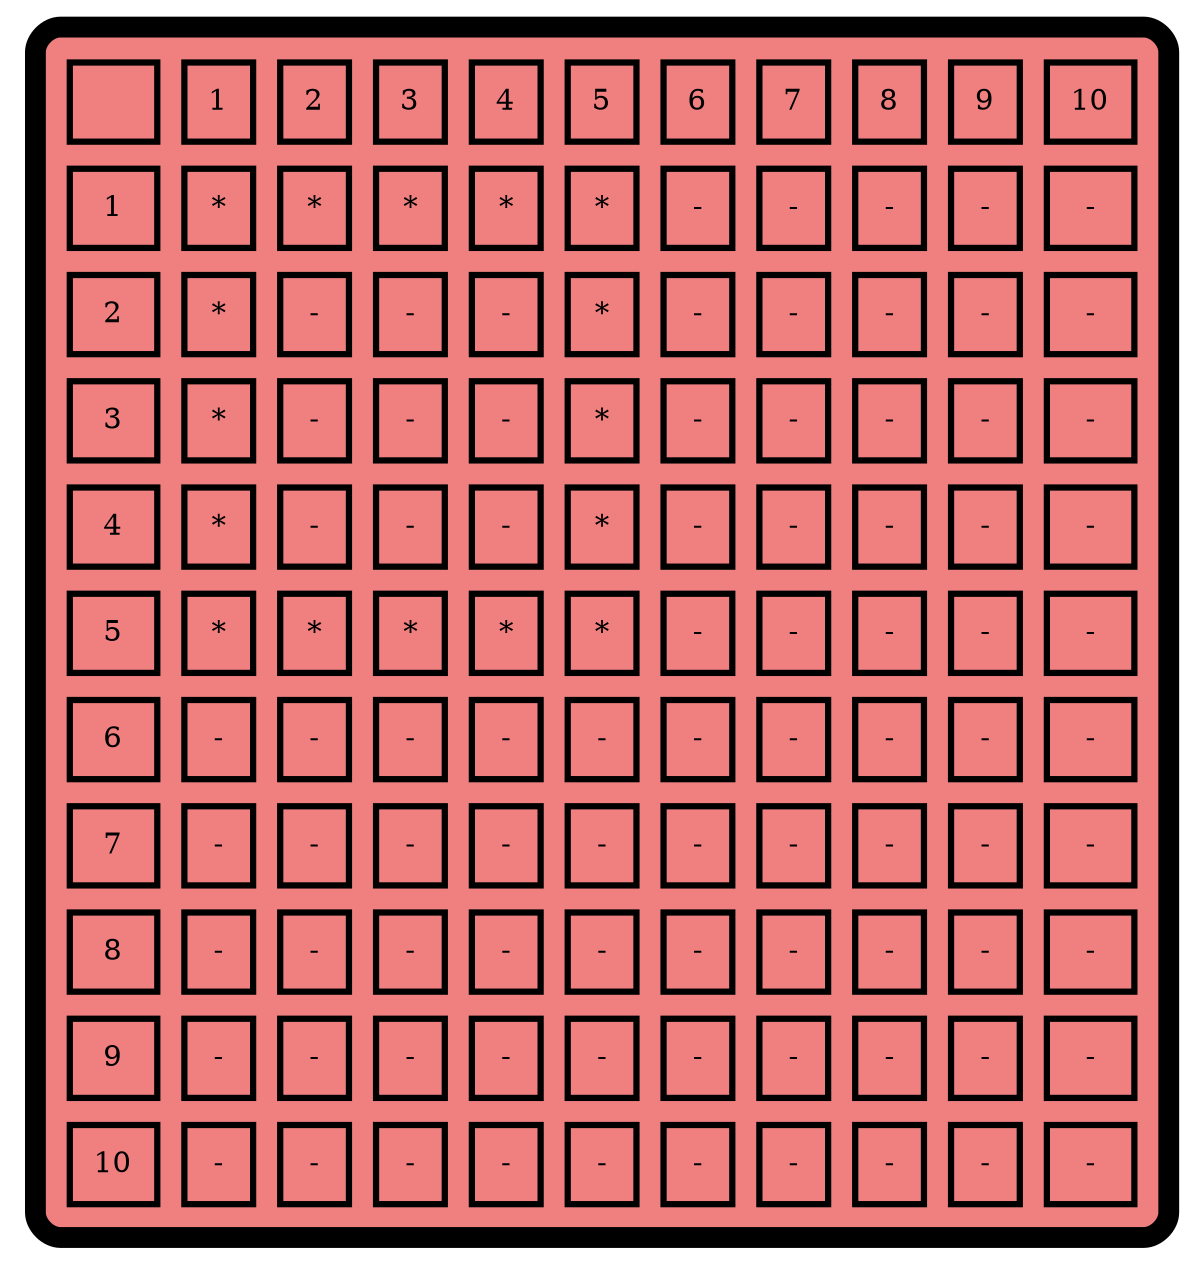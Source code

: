 digraph G {
	a0 [shape=plaintext,label=<
 <TABLE border="10" cellspacing="10" cellpadding="10" style="rounded" bgcolor="#F08080">
<TR>
<TD border="3"></TD>
<TD border="3" >1</TD>
<TD border="3" >2</TD>
<TD border="3" >3</TD>
<TD border="3" >4</TD>
<TD border="3" >5</TD>
<TD border="3" >6</TD>
<TD border="3" >7</TD>
<TD border="3" >8</TD>
<TD border="3" >9</TD>
<TD border="3" >10</TD>
</TR><TR><TD border="3" >1</TD>
<TD border="3" >*</TD>
<TD border="3" >*</TD>
<TD border="3" >*</TD>
<TD border="3" >*</TD>
<TD border="3" >*</TD>
<TD border="3" >-</TD>
<TD border="3" >-</TD>
<TD border="3" >-</TD>
<TD border="3" >-</TD>
<TD border="3" >-</TD>

</TR><TR><TD border="3" >2</TD>
<TD border="3" >*</TD>
<TD border="3" >-</TD>
<TD border="3" >-</TD>
<TD border="3" >-</TD>
<TD border="3" >*</TD>
<TD border="3" >-</TD>
<TD border="3" >-</TD>
<TD border="3" >-</TD>
<TD border="3" >-</TD>
<TD border="3" >-</TD>

</TR><TR><TD border="3" >3</TD>
<TD border="3" >*</TD>
<TD border="3" >-</TD>
<TD border="3" >-</TD>
<TD border="3" >-</TD>
<TD border="3" >*</TD>
<TD border="3" >-</TD>
<TD border="3" >-</TD>
<TD border="3" >-</TD>
<TD border="3" >-</TD>
<TD border="3" >-</TD>

</TR><TR><TD border="3" >4</TD>
<TD border="3" >*</TD>
<TD border="3" >-</TD>
<TD border="3" >-</TD>
<TD border="3" >-</TD>
<TD border="3" >*</TD>
<TD border="3" >-</TD>
<TD border="3" >-</TD>
<TD border="3" >-</TD>
<TD border="3" >-</TD>
<TD border="3" >-</TD>

</TR><TR><TD border="3" >5</TD>
<TD border="3" >*</TD>
<TD border="3" >*</TD>
<TD border="3" >*</TD>
<TD border="3" >*</TD>
<TD border="3" >*</TD>
<TD border="3" >-</TD>
<TD border="3" >-</TD>
<TD border="3" >-</TD>
<TD border="3" >-</TD>
<TD border="3" >-</TD>

</TR><TR><TD border="3" >6</TD>
<TD border="3" >-</TD>
<TD border="3" >-</TD>
<TD border="3" >-</TD>
<TD border="3" >-</TD>
<TD border="3" >-</TD>
<TD border="3" >-</TD>
<TD border="3" >-</TD>
<TD border="3" >-</TD>
<TD border="3" >-</TD>
<TD border="3" >-</TD>

</TR><TR><TD border="3" >7</TD>
<TD border="3" >-</TD>
<TD border="3" >-</TD>
<TD border="3" >-</TD>
<TD border="3" >-</TD>
<TD border="3" >-</TD>
<TD border="3" >-</TD>
<TD border="3" >-</TD>
<TD border="3" >-</TD>
<TD border="3" >-</TD>
<TD border="3" >-</TD>

</TR><TR><TD border="3" >8</TD>
<TD border="3" >-</TD>
<TD border="3" >-</TD>
<TD border="3" >-</TD>
<TD border="3" >-</TD>
<TD border="3" >-</TD>
<TD border="3" >-</TD>
<TD border="3" >-</TD>
<TD border="3" >-</TD>
<TD border="3" >-</TD>
<TD border="3" >-</TD>

</TR><TR><TD border="3" >9</TD>
<TD border="3" >-</TD>
<TD border="3" >-</TD>
<TD border="3" >-</TD>
<TD border="3" >-</TD>
<TD border="3" >-</TD>
<TD border="3" >-</TD>
<TD border="3" >-</TD>
<TD border="3" >-</TD>
<TD border="3" >-</TD>
<TD border="3" >-</TD>

</TR><TR><TD border="3" >10</TD>
<TD border="3" >-</TD>
<TD border="3" >-</TD>
<TD border="3" >-</TD>
<TD border="3" >-</TD>
<TD border="3" >-</TD>
<TD border="3" >-</TD>
<TD border="3" >-</TD>
<TD border="3" >-</TD>
<TD border="3" >-</TD>
<TD border="3" >-</TD>

</TR>  
</TABLE>>];

}